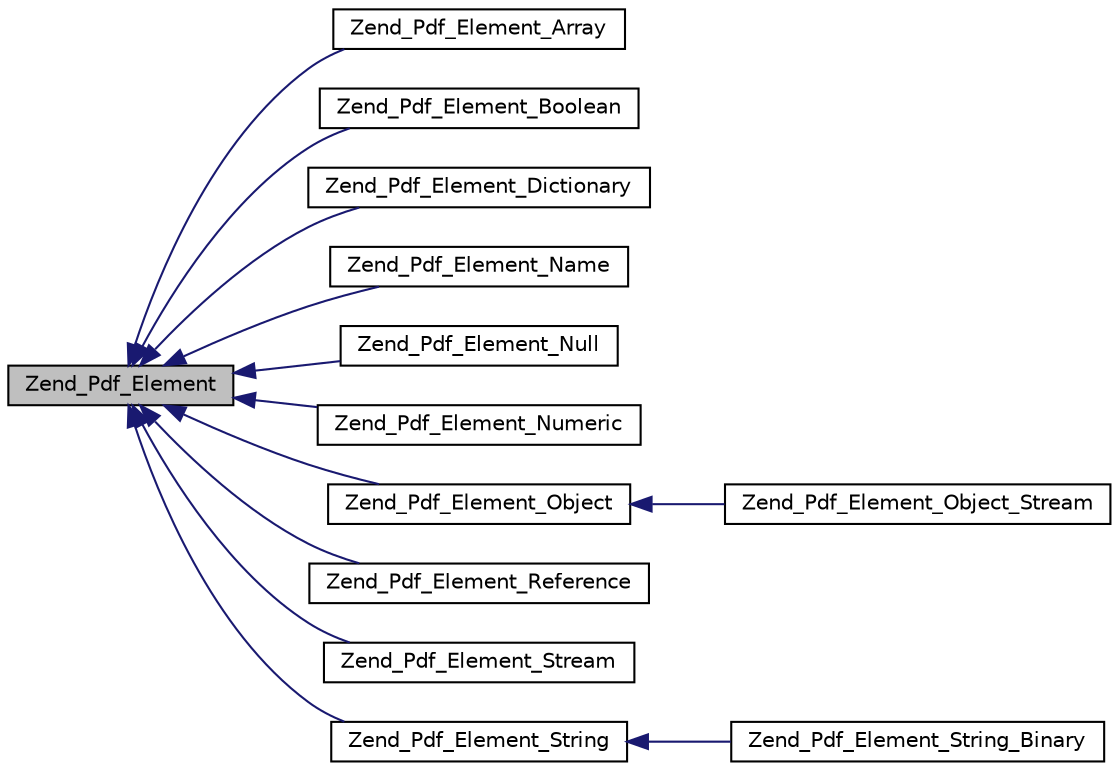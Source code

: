 digraph G
{
  edge [fontname="Helvetica",fontsize="10",labelfontname="Helvetica",labelfontsize="10"];
  node [fontname="Helvetica",fontsize="10",shape=record];
  rankdir="LR";
  Node1 [label="Zend_Pdf_Element",height=0.2,width=0.4,color="black", fillcolor="grey75", style="filled" fontcolor="black"];
  Node1 -> Node2 [dir="back",color="midnightblue",fontsize="10",style="solid",fontname="Helvetica"];
  Node2 [label="Zend_Pdf_Element_Array",height=0.2,width=0.4,color="black", fillcolor="white", style="filled",URL="$class_zend___pdf___element___array.html"];
  Node1 -> Node3 [dir="back",color="midnightblue",fontsize="10",style="solid",fontname="Helvetica"];
  Node3 [label="Zend_Pdf_Element_Boolean",height=0.2,width=0.4,color="black", fillcolor="white", style="filled",URL="$class_zend___pdf___element___boolean.html"];
  Node1 -> Node4 [dir="back",color="midnightblue",fontsize="10",style="solid",fontname="Helvetica"];
  Node4 [label="Zend_Pdf_Element_Dictionary",height=0.2,width=0.4,color="black", fillcolor="white", style="filled",URL="$class_zend___pdf___element___dictionary.html"];
  Node1 -> Node5 [dir="back",color="midnightblue",fontsize="10",style="solid",fontname="Helvetica"];
  Node5 [label="Zend_Pdf_Element_Name",height=0.2,width=0.4,color="black", fillcolor="white", style="filled",URL="$class_zend___pdf___element___name.html"];
  Node1 -> Node6 [dir="back",color="midnightblue",fontsize="10",style="solid",fontname="Helvetica"];
  Node6 [label="Zend_Pdf_Element_Null",height=0.2,width=0.4,color="black", fillcolor="white", style="filled",URL="$class_zend___pdf___element___null.html"];
  Node1 -> Node7 [dir="back",color="midnightblue",fontsize="10",style="solid",fontname="Helvetica"];
  Node7 [label="Zend_Pdf_Element_Numeric",height=0.2,width=0.4,color="black", fillcolor="white", style="filled",URL="$class_zend___pdf___element___numeric.html"];
  Node1 -> Node8 [dir="back",color="midnightblue",fontsize="10",style="solid",fontname="Helvetica"];
  Node8 [label="Zend_Pdf_Element_Object",height=0.2,width=0.4,color="black", fillcolor="white", style="filled",URL="$class_zend___pdf___element___object.html"];
  Node8 -> Node9 [dir="back",color="midnightblue",fontsize="10",style="solid",fontname="Helvetica"];
  Node9 [label="Zend_Pdf_Element_Object_Stream",height=0.2,width=0.4,color="black", fillcolor="white", style="filled",URL="$class_zend___pdf___element___object___stream.html"];
  Node1 -> Node10 [dir="back",color="midnightblue",fontsize="10",style="solid",fontname="Helvetica"];
  Node10 [label="Zend_Pdf_Element_Reference",height=0.2,width=0.4,color="black", fillcolor="white", style="filled",URL="$class_zend___pdf___element___reference.html"];
  Node1 -> Node11 [dir="back",color="midnightblue",fontsize="10",style="solid",fontname="Helvetica"];
  Node11 [label="Zend_Pdf_Element_Stream",height=0.2,width=0.4,color="black", fillcolor="white", style="filled",URL="$class_zend___pdf___element___stream.html"];
  Node1 -> Node12 [dir="back",color="midnightblue",fontsize="10",style="solid",fontname="Helvetica"];
  Node12 [label="Zend_Pdf_Element_String",height=0.2,width=0.4,color="black", fillcolor="white", style="filled",URL="$class_zend___pdf___element___string.html"];
  Node12 -> Node13 [dir="back",color="midnightblue",fontsize="10",style="solid",fontname="Helvetica"];
  Node13 [label="Zend_Pdf_Element_String_Binary",height=0.2,width=0.4,color="black", fillcolor="white", style="filled",URL="$class_zend___pdf___element___string___binary.html"];
}
